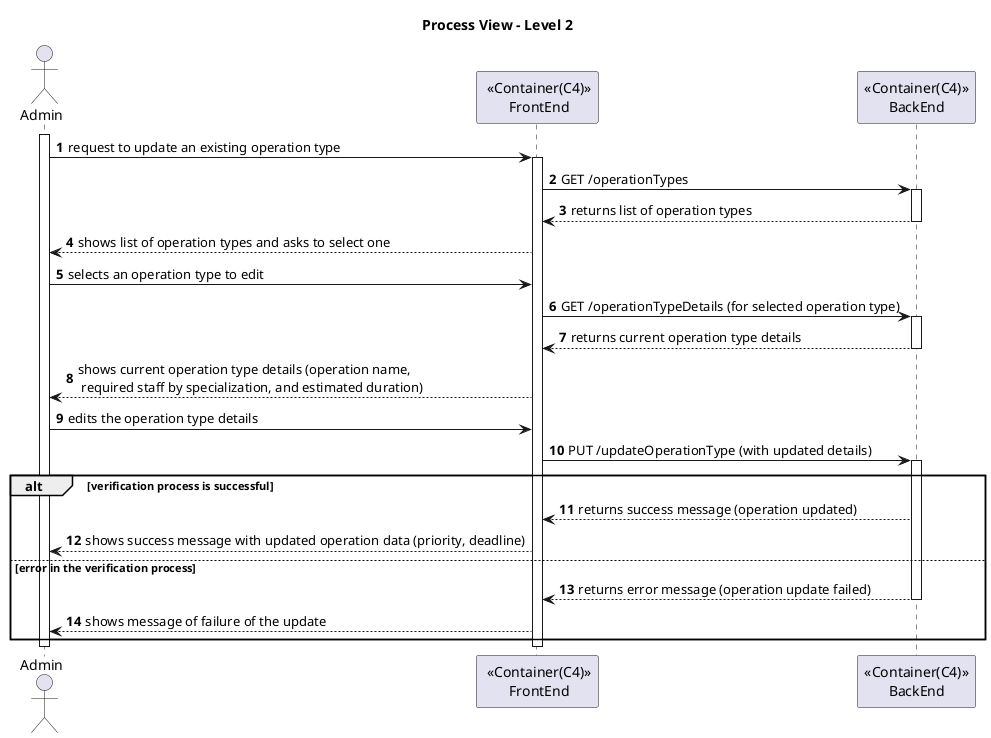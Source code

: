 ﻿@startuml
'https://plantuml.com/sequence-diagram

autonumber
actor Admin as doc
participant " <<Container(C4)>>\n FrontEnd" as sys
participant "<<Container(C4)>>\nBackEnd" as backEnd

title Process View - Level 2


activate doc

doc -> sys: request to update an existing operation type

activate sys


sys -> backEnd : GET /operationTypes

activate backEnd

backEnd --> sys : returns list of operation types 

deactivate backEnd

sys --> doc: shows list of operation types and asks to select one


doc -> sys: selects an operation type to edit


sys -> backEnd : GET /operationTypeDetails (for selected operation type)

activate backEnd

backEnd --> sys : returns current operation type details

deactivate backEnd

sys --> doc: shows current operation type details (operation name,\n required staff by specialization, and estimated duration)


doc -> sys: edits the operation type details


sys -> backEnd : PUT /updateOperationType (with updated details)

activate backEnd

alt verification process is successful



    backEnd --> sys: returns success message (operation updated)

    sys --> doc: shows success message with updated operation data (priority, deadline)



else error in the verification process

    backEnd --> sys: returns error message (operation update failed)

    deactivate backEnd

    sys --> doc: shows message of failure of the update

end

deactivate sys
deactivate doc

@enduml
